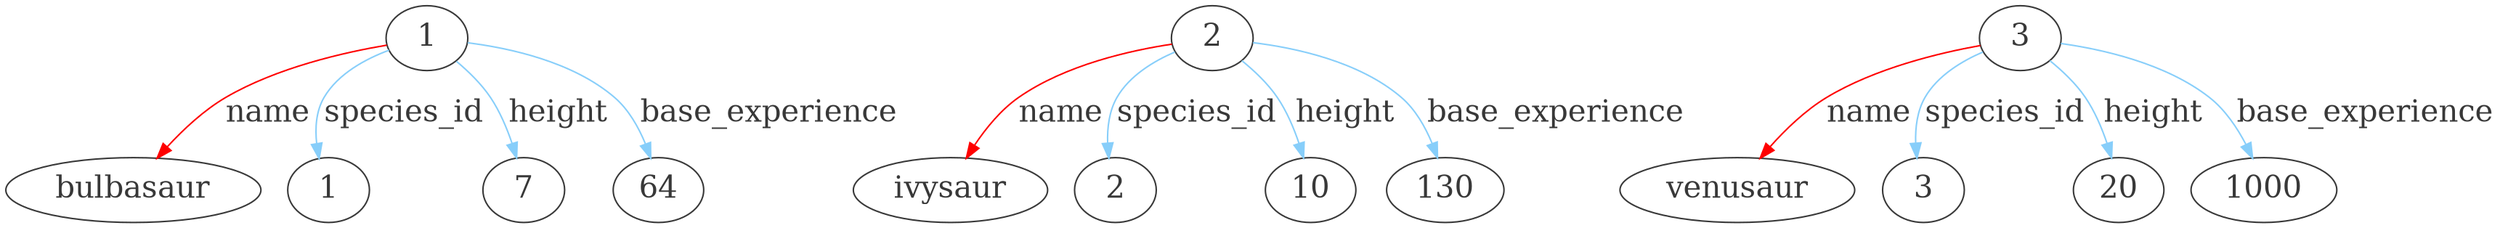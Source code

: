 digraph {
  graph [
   rankdir=TB
  ];
  node [
    style = "", fontsize = "20", fontcolor="grey22", color = "grey22", penwidth="1.0"
  ]
  edge [
    color="lightskyblue", fontcolor="grey22", penwidth="1.0", fontsize="20"
  ]

  bulbasaur1 [label="1"]
  "bulbasaur1" -> "bulbasaur"[label="name", color="red"]
  "bulbasaur1" -> "1"[label="species_id"]
  "bulbasaur1" -> "7"[label="height"]
  "bulbasaur1" -> "64"[label="base_experience"]

  ivysaur1 [label="2"]
  "ivysaur1" -> "ivysaur"[label="name", color="red"]
  "ivysaur1" -> "2"[label="species_id"]
  "ivysaur1" -> "10"[label="height"]
  "ivysaur1" -> "130"[label="base_experience"]

  venusaur1 [label="3"]
  "venusaur1" -> "venusaur"[label="name", color="red"]
  "venusaur1" -> "3"[label="species_id"]
  "venusaur1" -> "20"[label="height"]
  "venusaur1" -> "1000"[label="base_experience"]
}

/* sudo apt-get install graphviz */
/* dot -Tpng step1_1.dot > step1_1.png && f step1_1.png */
